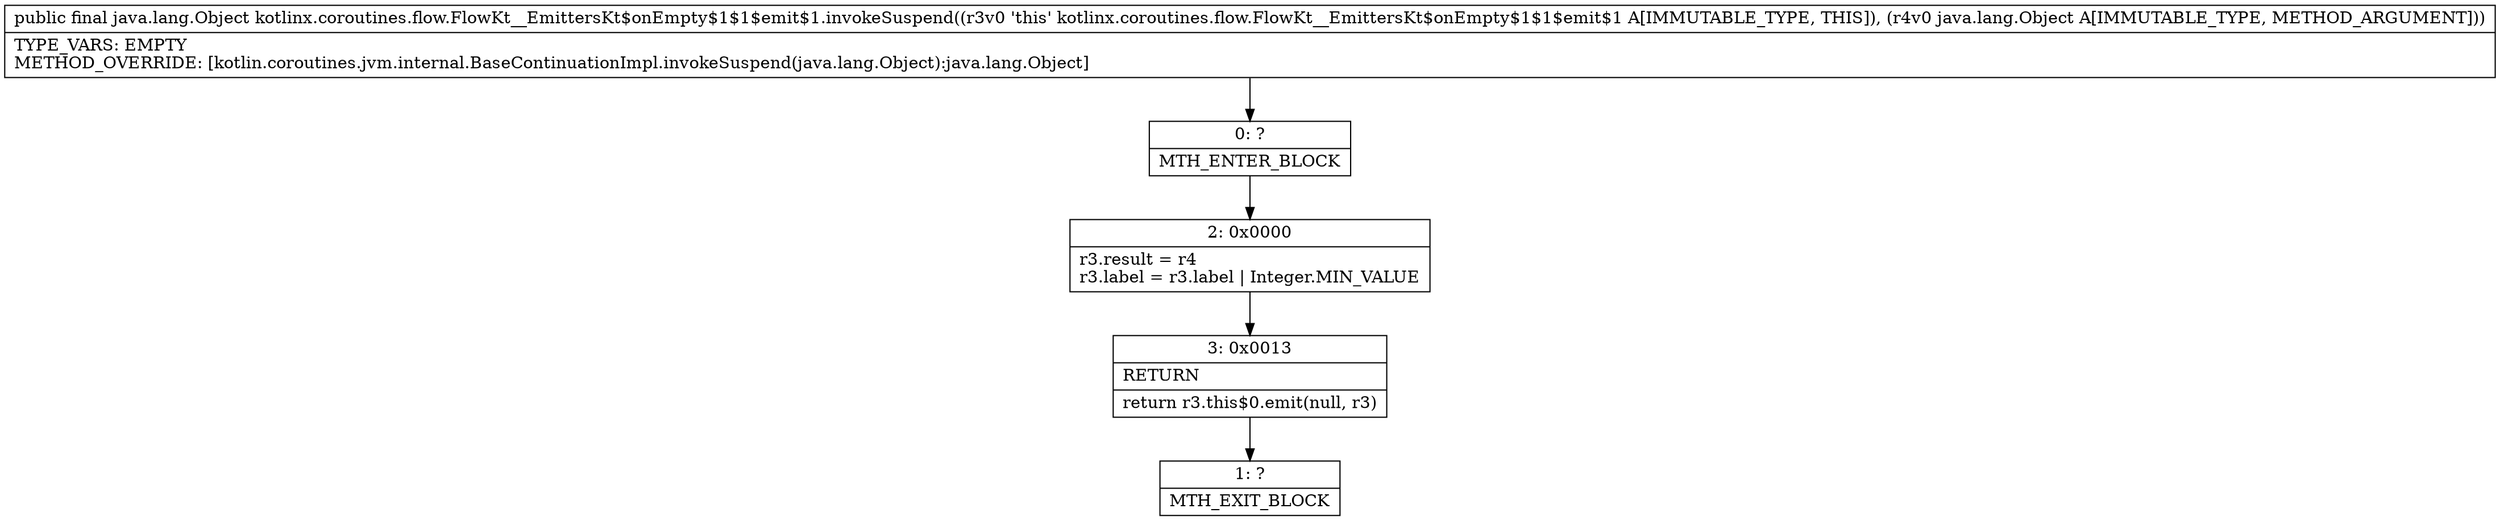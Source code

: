 digraph "CFG forkotlinx.coroutines.flow.FlowKt__EmittersKt$onEmpty$1$1$emit$1.invokeSuspend(Ljava\/lang\/Object;)Ljava\/lang\/Object;" {
Node_0 [shape=record,label="{0\:\ ?|MTH_ENTER_BLOCK\l}"];
Node_2 [shape=record,label="{2\:\ 0x0000|r3.result = r4\lr3.label = r3.label \| Integer.MIN_VALUE\l}"];
Node_3 [shape=record,label="{3\:\ 0x0013|RETURN\l|return r3.this$0.emit(null, r3)\l}"];
Node_1 [shape=record,label="{1\:\ ?|MTH_EXIT_BLOCK\l}"];
MethodNode[shape=record,label="{public final java.lang.Object kotlinx.coroutines.flow.FlowKt__EmittersKt$onEmpty$1$1$emit$1.invokeSuspend((r3v0 'this' kotlinx.coroutines.flow.FlowKt__EmittersKt$onEmpty$1$1$emit$1 A[IMMUTABLE_TYPE, THIS]), (r4v0 java.lang.Object A[IMMUTABLE_TYPE, METHOD_ARGUMENT]))  | TYPE_VARS: EMPTY\lMETHOD_OVERRIDE: [kotlin.coroutines.jvm.internal.BaseContinuationImpl.invokeSuspend(java.lang.Object):java.lang.Object]\l}"];
MethodNode -> Node_0;Node_0 -> Node_2;
Node_2 -> Node_3;
Node_3 -> Node_1;
}


